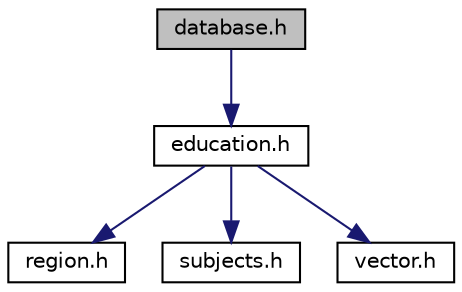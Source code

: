 digraph "database.h"
{
  edge [fontname="Helvetica",fontsize="10",labelfontname="Helvetica",labelfontsize="10"];
  node [fontname="Helvetica",fontsize="10",shape=record];
  Node0 [label="database.h",height=0.2,width=0.4,color="black", fillcolor="grey75", style="filled", fontcolor="black"];
  Node0 -> Node1 [color="midnightblue",fontsize="10",style="solid",fontname="Helvetica"];
  Node1 [label="education.h",height=0.2,width=0.4,color="black", fillcolor="white", style="filled",URL="$education_8h.html",tooltip="Contains elements relating to educations. "];
  Node1 -> Node2 [color="midnightblue",fontsize="10",style="solid",fontname="Helvetica"];
  Node2 [label="region.h",height=0.2,width=0.4,color="black", fillcolor="white", style="filled",URL="$region_8h.html",tooltip="Contains geographical elements. "];
  Node1 -> Node3 [color="midnightblue",fontsize="10",style="solid",fontname="Helvetica"];
  Node3 [label="subjects.h",height=0.2,width=0.4,color="black", fillcolor="white", style="filled",URL="$subjects_8h.html",tooltip="Contains code regarding subjects and qualifcations for educations. "];
  Node1 -> Node4 [color="midnightblue",fontsize="10",style="solid",fontname="Helvetica"];
  Node4 [label="vector.h",height=0.2,width=0.4,color="black", fillcolor="white", style="filled",URL="$vector_8h.html",tooltip="Contains elements relating to vectors. "];
}
